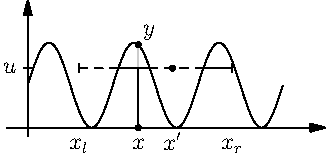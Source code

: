 real u = 1.5cm;

// x
draw((-.25u,0)--(3.5u,0), Arrow);
// y
draw((0,-.1u)--(0,1.5u), Arrow);

// (sin(2*pi*x)+1)/2 from 0 to 3
real Sin(real t) {return (sin(2pi*t/1u)+1)/2;}
path f = (0,u*Sin(0))..(0.1,u*Sin(0.1));

for (real x = 0.2; x <= 3u; x = x + 0.1) {
    f = f..(x,u*Sin(x));
}

draw(f);


draw((1.3u,0)--(1.3u,0.7u));
draw((1.3u,0.7u)--(1.3u,0.9756u), gray(0.8));

dot((1.3u,0.9756u));
label("$y$", (1.3u,0.9756u), NE);
label("$u$", (-0.05u,0.7u), W);
draw((-0.05u,0.7u)--(0.05u,0.7u));

draw((0.6u,0.7u)--(1.0655u,0.7u), dashed);
draw((1.0655u,0.7u)--(1.4345u,0.7u));
draw((1.4345u,0.7u)--(2.0655u,0.7u), dashed);
draw((2.0655u,0.7u)--(2.4u,0.7u));


dot((1.3u,0));
label("$x$", (1.3u,-0.05u), S);

draw((0.6u,0.65u)--(0.6u,0.75u));
label("$x_l$", (0.6u,-0.05u), S);

draw((2.4u,0.65u)--(2.4u,0.75u));
label("$x_r$", (2.4u,-0.05u), S);

dot((1.7u,0.7u));
label("$x'$", (1.7u,0.03u), S);
